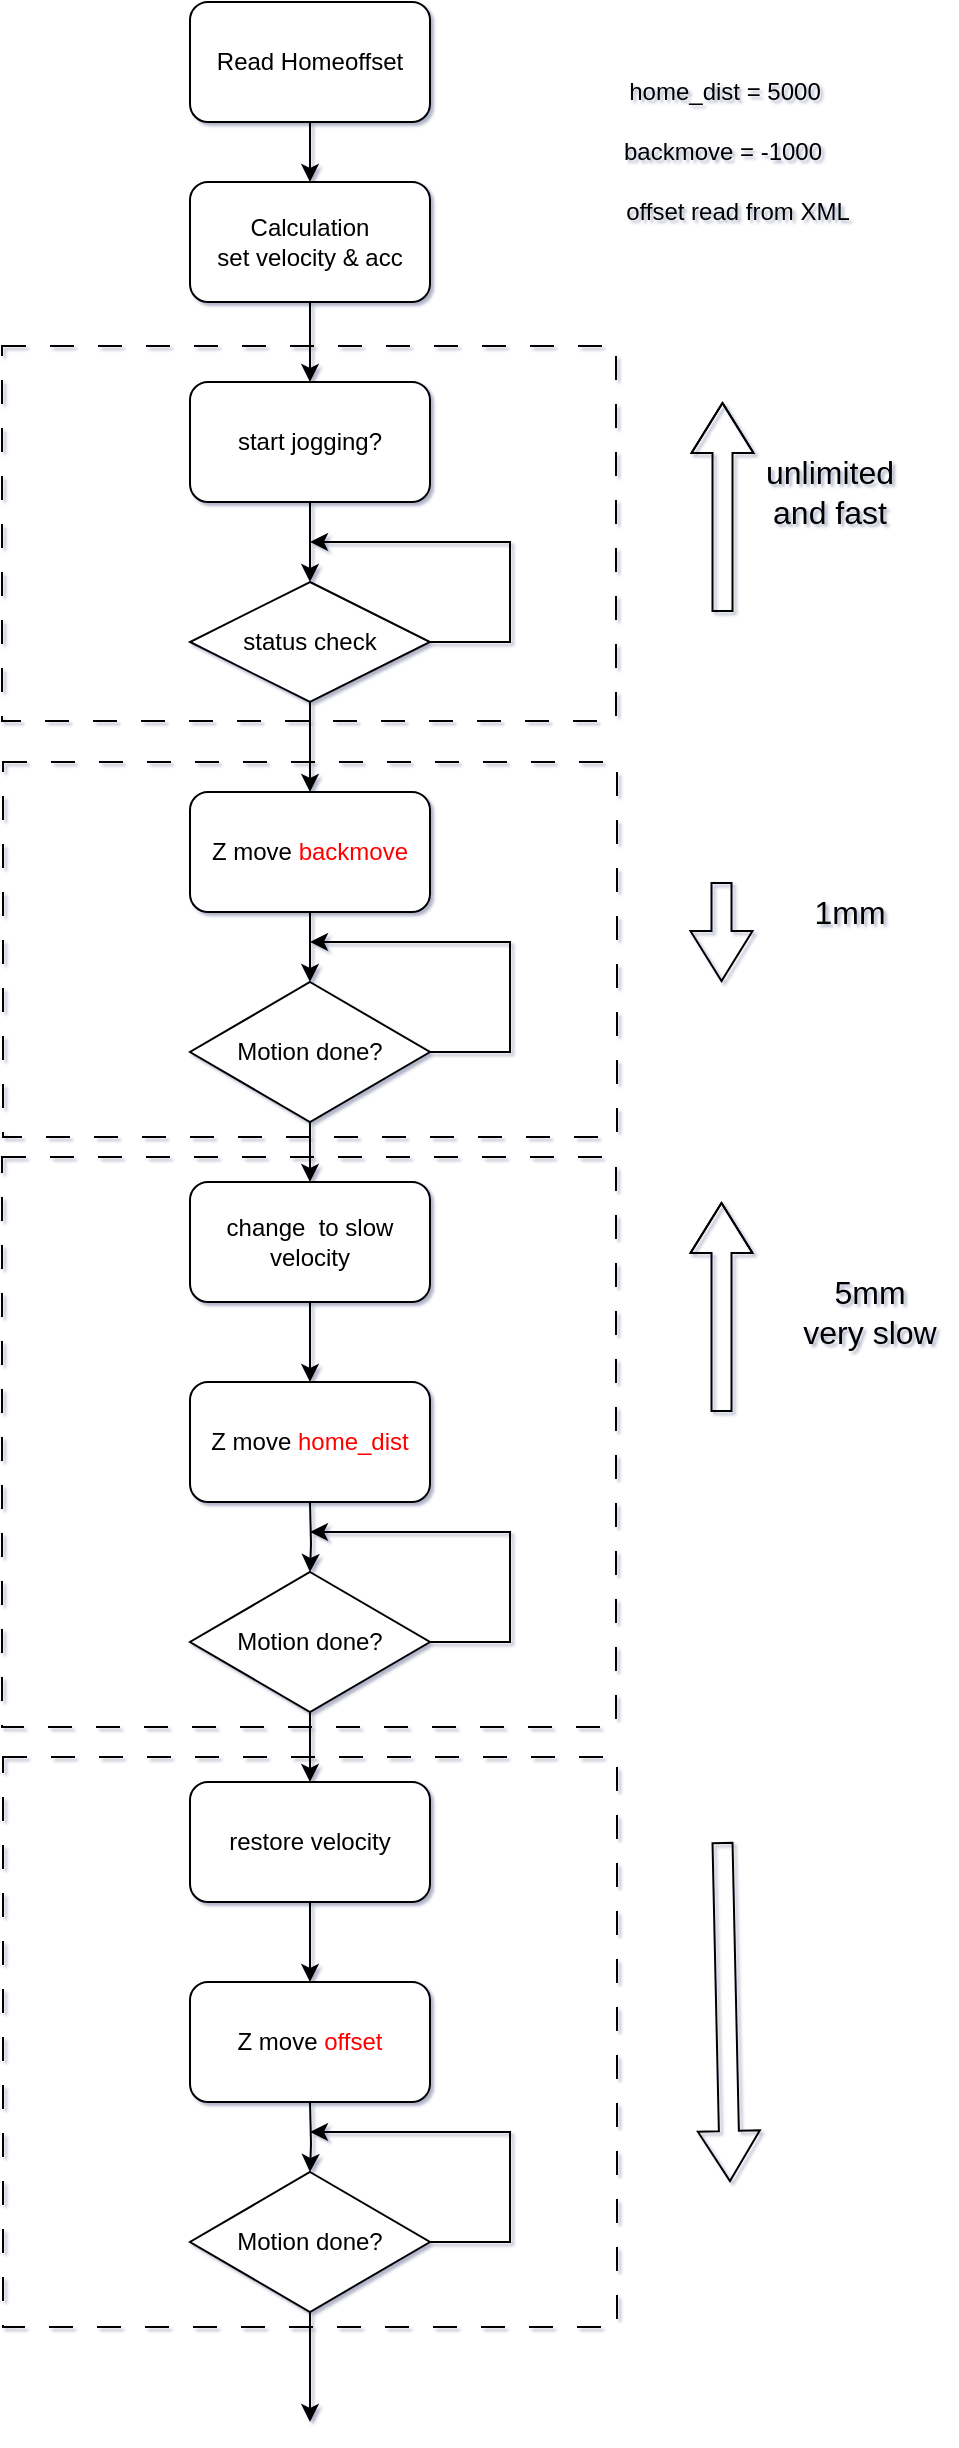 <mxfile version="24.6.4" type="github">
  <diagram name="Page-1" id="c7558073-3199-34d8-9f00-42111426c3f3">
    <mxGraphModel dx="573" dy="899" grid="1" gridSize="10" guides="1" tooltips="1" connect="1" arrows="1" fold="1" page="1" pageScale="1" pageWidth="826" pageHeight="1169" background="none" math="0" shadow="1">
      <root>
        <mxCell id="0" />
        <mxCell id="1" parent="0" />
        <mxCell id="EC0Q1HJqiJkqx3kOZGj2-145" value="" style="rounded=0;whiteSpace=wrap;html=1;fillColor=none;dashed=1;dashPattern=12 12;" parent="1" vertex="1">
          <mxGeometry x="106" y="302" width="307" height="187.5" as="geometry" />
        </mxCell>
        <mxCell id="EC0Q1HJqiJkqx3kOZGj2-144" value="" style="rounded=0;whiteSpace=wrap;html=1;fillColor=none;dashed=1;dashPattern=12 12;" parent="1" vertex="1">
          <mxGeometry x="106.5" y="510" width="307" height="187.5" as="geometry" />
        </mxCell>
        <mxCell id="EC0Q1HJqiJkqx3kOZGj2-142" value="" style="rounded=0;whiteSpace=wrap;html=1;fillColor=none;dashed=1;dashPattern=12 12;" parent="1" vertex="1">
          <mxGeometry x="106.5" y="1007.5" width="307" height="285" as="geometry" />
        </mxCell>
        <mxCell id="EC0Q1HJqiJkqx3kOZGj2-143" value="" style="rounded=0;whiteSpace=wrap;html=1;fillColor=none;dashed=1;dashPattern=12 12;" parent="1" vertex="1">
          <mxGeometry x="106" y="707.5" width="307" height="285" as="geometry" />
        </mxCell>
        <mxCell id="EC0Q1HJqiJkqx3kOZGj2-105" value="" style="edgeStyle=orthogonalEdgeStyle;rounded=0;orthogonalLoop=1;jettySize=auto;html=1;" parent="1" source="EC0Q1HJqiJkqx3kOZGj2-96" target="EC0Q1HJqiJkqx3kOZGj2-97" edge="1">
          <mxGeometry relative="1" as="geometry" />
        </mxCell>
        <mxCell id="EC0Q1HJqiJkqx3kOZGj2-96" value="Read Homeoffset" style="rounded=1;whiteSpace=wrap;html=1;" parent="1" vertex="1">
          <mxGeometry x="200" y="130" width="120" height="60" as="geometry" />
        </mxCell>
        <mxCell id="EC0Q1HJqiJkqx3kOZGj2-104" value="" style="edgeStyle=orthogonalEdgeStyle;rounded=0;orthogonalLoop=1;jettySize=auto;html=1;" parent="1" source="EC0Q1HJqiJkqx3kOZGj2-97" target="EC0Q1HJqiJkqx3kOZGj2-103" edge="1">
          <mxGeometry relative="1" as="geometry" />
        </mxCell>
        <mxCell id="EC0Q1HJqiJkqx3kOZGj2-97" value="Calculation&lt;div&gt;set velocity &amp;amp; acc&lt;/div&gt;" style="rounded=1;whiteSpace=wrap;html=1;" parent="1" vertex="1">
          <mxGeometry x="200" y="220" width="120" height="60" as="geometry" />
        </mxCell>
        <mxCell id="EC0Q1HJqiJkqx3kOZGj2-98" value="home_dist = 5000" style="text;html=1;align=center;verticalAlign=middle;whiteSpace=wrap;rounded=0;" parent="1" vertex="1">
          <mxGeometry x="413.5" y="160" width="106.5" height="30" as="geometry" />
        </mxCell>
        <mxCell id="EC0Q1HJqiJkqx3kOZGj2-99" value="backmove = -1000" style="text;html=1;align=center;verticalAlign=middle;whiteSpace=wrap;rounded=0;" parent="1" vertex="1">
          <mxGeometry x="413" y="190" width="106.5" height="30" as="geometry" />
        </mxCell>
        <mxCell id="EC0Q1HJqiJkqx3kOZGj2-101" value="offset read from XML" style="text;html=1;align=center;verticalAlign=middle;whiteSpace=wrap;rounded=0;" parent="1" vertex="1">
          <mxGeometry x="413.5" y="220" width="120" height="30" as="geometry" />
        </mxCell>
        <mxCell id="EC0Q1HJqiJkqx3kOZGj2-107" value="" style="edgeStyle=orthogonalEdgeStyle;rounded=0;orthogonalLoop=1;jettySize=auto;html=1;" parent="1" source="EC0Q1HJqiJkqx3kOZGj2-103" target="EC0Q1HJqiJkqx3kOZGj2-106" edge="1">
          <mxGeometry relative="1" as="geometry" />
        </mxCell>
        <mxCell id="EC0Q1HJqiJkqx3kOZGj2-103" value="start jogging?" style="rounded=1;whiteSpace=wrap;html=1;" parent="1" vertex="1">
          <mxGeometry x="200" y="320" width="120" height="60" as="geometry" />
        </mxCell>
        <mxCell id="EC0Q1HJqiJkqx3kOZGj2-108" style="edgeStyle=orthogonalEdgeStyle;rounded=0;orthogonalLoop=1;jettySize=auto;html=1;exitX=1;exitY=0.5;exitDx=0;exitDy=0;" parent="1" source="EC0Q1HJqiJkqx3kOZGj2-106" edge="1">
          <mxGeometry relative="1" as="geometry">
            <mxPoint x="260" y="400" as="targetPoint" />
            <Array as="points">
              <mxPoint x="360" y="450" />
              <mxPoint x="360" y="400" />
            </Array>
          </mxGeometry>
        </mxCell>
        <mxCell id="EC0Q1HJqiJkqx3kOZGj2-110" value="" style="edgeStyle=orthogonalEdgeStyle;rounded=0;orthogonalLoop=1;jettySize=auto;html=1;" parent="1" source="EC0Q1HJqiJkqx3kOZGj2-106" target="EC0Q1HJqiJkqx3kOZGj2-109" edge="1">
          <mxGeometry relative="1" as="geometry" />
        </mxCell>
        <mxCell id="EC0Q1HJqiJkqx3kOZGj2-106" value="status check" style="rhombus;whiteSpace=wrap;html=1;" parent="1" vertex="1">
          <mxGeometry x="200" y="420" width="120" height="60" as="geometry" />
        </mxCell>
        <mxCell id="EC0Q1HJqiJkqx3kOZGj2-114" value="" style="edgeStyle=orthogonalEdgeStyle;rounded=0;orthogonalLoop=1;jettySize=auto;html=1;" parent="1" source="EC0Q1HJqiJkqx3kOZGj2-109" target="EC0Q1HJqiJkqx3kOZGj2-113" edge="1">
          <mxGeometry relative="1" as="geometry" />
        </mxCell>
        <mxCell id="EC0Q1HJqiJkqx3kOZGj2-109" value="Z move &lt;font color=&quot;#ff0000&quot;&gt;backmove&lt;/font&gt;" style="rounded=1;whiteSpace=wrap;html=1;" parent="1" vertex="1">
          <mxGeometry x="200" y="525" width="120" height="60" as="geometry" />
        </mxCell>
        <mxCell id="EC0Q1HJqiJkqx3kOZGj2-140" value="" style="edgeStyle=orthogonalEdgeStyle;rounded=0;orthogonalLoop=1;jettySize=auto;html=1;" parent="1" source="EC0Q1HJqiJkqx3kOZGj2-113" target="EC0Q1HJqiJkqx3kOZGj2-123" edge="1">
          <mxGeometry relative="1" as="geometry" />
        </mxCell>
        <mxCell id="EC0Q1HJqiJkqx3kOZGj2-113" value="Motion done?" style="rhombus;whiteSpace=wrap;html=1;" parent="1" vertex="1">
          <mxGeometry x="200" y="620" width="120" height="70" as="geometry" />
        </mxCell>
        <mxCell id="EC0Q1HJqiJkqx3kOZGj2-118" style="edgeStyle=orthogonalEdgeStyle;rounded=0;orthogonalLoop=1;jettySize=auto;html=1;exitX=1;exitY=0.5;exitDx=0;exitDy=0;" parent="1" source="EC0Q1HJqiJkqx3kOZGj2-113" edge="1">
          <mxGeometry relative="1" as="geometry">
            <mxPoint x="260" y="600" as="targetPoint" />
            <mxPoint x="385" y="660" as="sourcePoint" />
            <Array as="points">
              <mxPoint x="360" y="655" />
              <mxPoint x="360" y="600" />
            </Array>
          </mxGeometry>
        </mxCell>
        <mxCell id="EC0Q1HJqiJkqx3kOZGj2-119" style="edgeStyle=orthogonalEdgeStyle;rounded=0;orthogonalLoop=1;jettySize=auto;html=1;exitX=0.5;exitY=1;exitDx=0;exitDy=0;" parent="1" source="EC0Q1HJqiJkqx3kOZGj2-113" target="EC0Q1HJqiJkqx3kOZGj2-113" edge="1">
          <mxGeometry relative="1" as="geometry" />
        </mxCell>
        <mxCell id="EC0Q1HJqiJkqx3kOZGj2-120" style="edgeStyle=orthogonalEdgeStyle;rounded=0;orthogonalLoop=1;jettySize=auto;html=1;exitX=0.5;exitY=1;exitDx=0;exitDy=0;" parent="1" source="EC0Q1HJqiJkqx3kOZGj2-113" target="EC0Q1HJqiJkqx3kOZGj2-113" edge="1">
          <mxGeometry relative="1" as="geometry" />
        </mxCell>
        <mxCell id="EC0Q1HJqiJkqx3kOZGj2-141" value="" style="edgeStyle=orthogonalEdgeStyle;rounded=0;orthogonalLoop=1;jettySize=auto;html=1;" parent="1" source="EC0Q1HJqiJkqx3kOZGj2-123" target="EC0Q1HJqiJkqx3kOZGj2-124" edge="1">
          <mxGeometry relative="1" as="geometry" />
        </mxCell>
        <mxCell id="EC0Q1HJqiJkqx3kOZGj2-123" value="change&amp;nbsp; to slow velocity" style="rounded=1;whiteSpace=wrap;html=1;" parent="1" vertex="1">
          <mxGeometry x="200" y="720" width="120" height="60" as="geometry" />
        </mxCell>
        <mxCell id="EC0Q1HJqiJkqx3kOZGj2-124" value="Z move &lt;font color=&quot;#ff0000&quot;&gt;home_dist&lt;/font&gt;" style="rounded=1;whiteSpace=wrap;html=1;" parent="1" vertex="1">
          <mxGeometry x="200" y="820" width="120" height="60" as="geometry" />
        </mxCell>
        <mxCell id="EC0Q1HJqiJkqx3kOZGj2-125" value="" style="edgeStyle=orthogonalEdgeStyle;rounded=0;orthogonalLoop=1;jettySize=auto;html=1;" parent="1" target="EC0Q1HJqiJkqx3kOZGj2-126" edge="1">
          <mxGeometry relative="1" as="geometry">
            <mxPoint x="260" y="880" as="sourcePoint" />
          </mxGeometry>
        </mxCell>
        <mxCell id="EC0Q1HJqiJkqx3kOZGj2-138" value="" style="edgeStyle=orthogonalEdgeStyle;rounded=0;orthogonalLoop=1;jettySize=auto;html=1;" parent="1" source="EC0Q1HJqiJkqx3kOZGj2-126" target="EC0Q1HJqiJkqx3kOZGj2-130" edge="1">
          <mxGeometry relative="1" as="geometry" />
        </mxCell>
        <mxCell id="EC0Q1HJqiJkqx3kOZGj2-126" value="Motion done?" style="rhombus;whiteSpace=wrap;html=1;" parent="1" vertex="1">
          <mxGeometry x="200" y="915" width="120" height="70" as="geometry" />
        </mxCell>
        <mxCell id="EC0Q1HJqiJkqx3kOZGj2-127" style="edgeStyle=orthogonalEdgeStyle;rounded=0;orthogonalLoop=1;jettySize=auto;html=1;exitX=1;exitY=0.5;exitDx=0;exitDy=0;" parent="1" source="EC0Q1HJqiJkqx3kOZGj2-126" edge="1">
          <mxGeometry relative="1" as="geometry">
            <mxPoint x="260" y="895" as="targetPoint" />
            <mxPoint x="385" y="955" as="sourcePoint" />
            <Array as="points">
              <mxPoint x="360" y="950" />
              <mxPoint x="360" y="895" />
            </Array>
          </mxGeometry>
        </mxCell>
        <mxCell id="EC0Q1HJqiJkqx3kOZGj2-128" style="edgeStyle=orthogonalEdgeStyle;rounded=0;orthogonalLoop=1;jettySize=auto;html=1;exitX=0.5;exitY=1;exitDx=0;exitDy=0;" parent="1" source="EC0Q1HJqiJkqx3kOZGj2-126" target="EC0Q1HJqiJkqx3kOZGj2-126" edge="1">
          <mxGeometry relative="1" as="geometry" />
        </mxCell>
        <mxCell id="EC0Q1HJqiJkqx3kOZGj2-129" style="edgeStyle=orthogonalEdgeStyle;rounded=0;orthogonalLoop=1;jettySize=auto;html=1;exitX=0.5;exitY=1;exitDx=0;exitDy=0;" parent="1" source="EC0Q1HJqiJkqx3kOZGj2-126" target="EC0Q1HJqiJkqx3kOZGj2-126" edge="1">
          <mxGeometry relative="1" as="geometry" />
        </mxCell>
        <mxCell id="EC0Q1HJqiJkqx3kOZGj2-137" value="" style="edgeStyle=orthogonalEdgeStyle;rounded=0;orthogonalLoop=1;jettySize=auto;html=1;" parent="1" source="EC0Q1HJqiJkqx3kOZGj2-130" target="EC0Q1HJqiJkqx3kOZGj2-131" edge="1">
          <mxGeometry relative="1" as="geometry" />
        </mxCell>
        <mxCell id="EC0Q1HJqiJkqx3kOZGj2-130" value="restore velocity" style="rounded=1;whiteSpace=wrap;html=1;" parent="1" vertex="1">
          <mxGeometry x="200" y="1020" width="120" height="60" as="geometry" />
        </mxCell>
        <mxCell id="EC0Q1HJqiJkqx3kOZGj2-131" value="Z move &lt;font color=&quot;#ff0000&quot;&gt;offset&lt;/font&gt;" style="rounded=1;whiteSpace=wrap;html=1;" parent="1" vertex="1">
          <mxGeometry x="200" y="1120" width="120" height="60" as="geometry" />
        </mxCell>
        <mxCell id="EC0Q1HJqiJkqx3kOZGj2-132" value="" style="edgeStyle=orthogonalEdgeStyle;rounded=0;orthogonalLoop=1;jettySize=auto;html=1;" parent="1" target="EC0Q1HJqiJkqx3kOZGj2-133" edge="1">
          <mxGeometry relative="1" as="geometry">
            <mxPoint x="260" y="1180" as="sourcePoint" />
          </mxGeometry>
        </mxCell>
        <mxCell id="EC0Q1HJqiJkqx3kOZGj2-146" style="edgeStyle=orthogonalEdgeStyle;rounded=0;orthogonalLoop=1;jettySize=auto;html=1;exitX=0.5;exitY=1;exitDx=0;exitDy=0;" parent="1" source="EC0Q1HJqiJkqx3kOZGj2-133" edge="1">
          <mxGeometry relative="1" as="geometry">
            <mxPoint x="260" y="1340" as="targetPoint" />
          </mxGeometry>
        </mxCell>
        <mxCell id="EC0Q1HJqiJkqx3kOZGj2-133" value="Motion done?" style="rhombus;whiteSpace=wrap;html=1;" parent="1" vertex="1">
          <mxGeometry x="200" y="1215" width="120" height="70" as="geometry" />
        </mxCell>
        <mxCell id="EC0Q1HJqiJkqx3kOZGj2-134" style="edgeStyle=orthogonalEdgeStyle;rounded=0;orthogonalLoop=1;jettySize=auto;html=1;exitX=1;exitY=0.5;exitDx=0;exitDy=0;" parent="1" source="EC0Q1HJqiJkqx3kOZGj2-133" edge="1">
          <mxGeometry relative="1" as="geometry">
            <mxPoint x="260" y="1195" as="targetPoint" />
            <mxPoint x="385" y="1255" as="sourcePoint" />
            <Array as="points">
              <mxPoint x="360" y="1250" />
              <mxPoint x="360" y="1195" />
            </Array>
          </mxGeometry>
        </mxCell>
        <mxCell id="EC0Q1HJqiJkqx3kOZGj2-135" style="edgeStyle=orthogonalEdgeStyle;rounded=0;orthogonalLoop=1;jettySize=auto;html=1;exitX=0.5;exitY=1;exitDx=0;exitDy=0;" parent="1" source="EC0Q1HJqiJkqx3kOZGj2-133" target="EC0Q1HJqiJkqx3kOZGj2-133" edge="1">
          <mxGeometry relative="1" as="geometry" />
        </mxCell>
        <mxCell id="EC0Q1HJqiJkqx3kOZGj2-136" style="edgeStyle=orthogonalEdgeStyle;rounded=0;orthogonalLoop=1;jettySize=auto;html=1;exitX=0.5;exitY=1;exitDx=0;exitDy=0;" parent="1" source="EC0Q1HJqiJkqx3kOZGj2-133" target="EC0Q1HJqiJkqx3kOZGj2-133" edge="1">
          <mxGeometry relative="1" as="geometry" />
        </mxCell>
        <mxCell id="JHsaisPBwASRNLTcIKB4-1" value="" style="shape=flexArrow;endArrow=classic;html=1;rounded=0;fontSize=12;startSize=8;endSize=8;curved=1;" edge="1" parent="1">
          <mxGeometry width="50" height="50" relative="1" as="geometry">
            <mxPoint x="466.25" y="435" as="sourcePoint" />
            <mxPoint x="466.25" y="330" as="targetPoint" />
            <Array as="points">
              <mxPoint x="466.25" y="360" />
            </Array>
          </mxGeometry>
        </mxCell>
        <mxCell id="JHsaisPBwASRNLTcIKB4-3" value="" style="shape=flexArrow;endArrow=classic;html=1;rounded=0;fontSize=12;startSize=8;endSize=8;curved=1;" edge="1" parent="1">
          <mxGeometry width="50" height="50" relative="1" as="geometry">
            <mxPoint x="465.75" y="570" as="sourcePoint" />
            <mxPoint x="465.75" y="620" as="targetPoint" />
          </mxGeometry>
        </mxCell>
        <mxCell id="JHsaisPBwASRNLTcIKB4-4" value="" style="shape=flexArrow;endArrow=classic;html=1;rounded=0;fontSize=12;startSize=8;endSize=8;curved=1;" edge="1" parent="1">
          <mxGeometry width="50" height="50" relative="1" as="geometry">
            <mxPoint x="465.75" y="835" as="sourcePoint" />
            <mxPoint x="465.75" y="730" as="targetPoint" />
            <Array as="points">
              <mxPoint x="465.75" y="760" />
            </Array>
          </mxGeometry>
        </mxCell>
        <mxCell id="JHsaisPBwASRNLTcIKB4-5" value="1mm" style="text;html=1;align=center;verticalAlign=middle;whiteSpace=wrap;rounded=0;fontSize=16;" vertex="1" parent="1">
          <mxGeometry x="500" y="570" width="60" height="30" as="geometry" />
        </mxCell>
        <mxCell id="JHsaisPBwASRNLTcIKB4-6" value="5mm&lt;div&gt;very slow&lt;/div&gt;" style="text;html=1;align=center;verticalAlign=middle;whiteSpace=wrap;rounded=0;fontSize=16;" vertex="1" parent="1">
          <mxGeometry x="500" y="770" width="80" height="30" as="geometry" />
        </mxCell>
        <mxCell id="JHsaisPBwASRNLTcIKB4-7" value="unlimited and fast" style="text;html=1;align=center;verticalAlign=middle;whiteSpace=wrap;rounded=0;fontSize=16;" vertex="1" parent="1">
          <mxGeometry x="490" y="360" width="60" height="30" as="geometry" />
        </mxCell>
        <mxCell id="JHsaisPBwASRNLTcIKB4-9" value="" style="shape=flexArrow;endArrow=classic;html=1;rounded=0;fontSize=12;startSize=8;endSize=8;curved=1;" edge="1" parent="1">
          <mxGeometry width="50" height="50" relative="1" as="geometry">
            <mxPoint x="466.25" y="1050" as="sourcePoint" />
            <mxPoint x="470" y="1220" as="targetPoint" />
          </mxGeometry>
        </mxCell>
      </root>
    </mxGraphModel>
  </diagram>
</mxfile>
